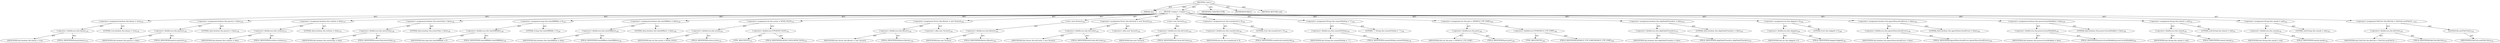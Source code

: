 digraph "&lt;init&gt;" {  
"111669149773" [label = <(METHOD,&lt;init&gt;)> ]
"115964117158" [label = <(PARAM,this)> ]
"25769804186" [label = <(BLOCK,&lt;empty&gt;,&lt;empty&gt;)<SUB>116</SUB>> ]
"30064772738" [label = <(&lt;operator&gt;.assignment,boolean this.binary = true)<SUB>135</SUB>> ]
"30064772739" [label = <(&lt;operator&gt;.fieldAccess,this.binary)<SUB>135</SUB>> ]
"68719478102" [label = <(IDENTIFIER,this,boolean this.binary = true)> ]
"55834575223" [label = <(FIELD_IDENTIFIER,binary,binary)<SUB>135</SUB>> ]
"90194313503" [label = <(LITERAL,true,boolean this.binary = true)<SUB>135</SUB>> ]
"30064772740" [label = <(&lt;operator&gt;.assignment,boolean this.passive = false)<SUB>136</SUB>> ]
"30064772741" [label = <(&lt;operator&gt;.fieldAccess,this.passive)<SUB>136</SUB>> ]
"68719478103" [label = <(IDENTIFIER,this,boolean this.passive = false)> ]
"55834575224" [label = <(FIELD_IDENTIFIER,passive,passive)<SUB>136</SUB>> ]
"90194313504" [label = <(LITERAL,false,boolean this.passive = false)<SUB>136</SUB>> ]
"30064772742" [label = <(&lt;operator&gt;.assignment,boolean this.verbose = false)<SUB>137</SUB>> ]
"30064772743" [label = <(&lt;operator&gt;.fieldAccess,this.verbose)<SUB>137</SUB>> ]
"68719478104" [label = <(IDENTIFIER,this,boolean this.verbose = false)> ]
"55834575225" [label = <(FIELD_IDENTIFIER,verbose,verbose)<SUB>137</SUB>> ]
"90194313505" [label = <(LITERAL,false,boolean this.verbose = false)<SUB>137</SUB>> ]
"30064772744" [label = <(&lt;operator&gt;.assignment,boolean this.newerOnly = false)<SUB>138</SUB>> ]
"30064772745" [label = <(&lt;operator&gt;.fieldAccess,this.newerOnly)<SUB>138</SUB>> ]
"68719478105" [label = <(IDENTIFIER,this,boolean this.newerOnly = false)> ]
"55834575226" [label = <(FIELD_IDENTIFIER,newerOnly,newerOnly)<SUB>138</SUB>> ]
"90194313506" [label = <(LITERAL,false,boolean this.newerOnly = false)<SUB>138</SUB>> ]
"30064772746" [label = <(&lt;operator&gt;.assignment,long this.timeDiffMillis = 0)<SUB>139</SUB>> ]
"30064772747" [label = <(&lt;operator&gt;.fieldAccess,this.timeDiffMillis)<SUB>139</SUB>> ]
"68719478106" [label = <(IDENTIFIER,this,long this.timeDiffMillis = 0)> ]
"55834575227" [label = <(FIELD_IDENTIFIER,timeDiffMillis,timeDiffMillis)<SUB>139</SUB>> ]
"90194313507" [label = <(LITERAL,0,long this.timeDiffMillis = 0)<SUB>139</SUB>> ]
"30064772748" [label = <(&lt;operator&gt;.assignment,boolean this.timeDiffAuto = false)<SUB>140</SUB>> ]
"30064772749" [label = <(&lt;operator&gt;.fieldAccess,this.timeDiffAuto)<SUB>140</SUB>> ]
"68719478107" [label = <(IDENTIFIER,this,boolean this.timeDiffAuto = false)> ]
"55834575228" [label = <(FIELD_IDENTIFIER,timeDiffAuto,timeDiffAuto)<SUB>140</SUB>> ]
"90194313508" [label = <(LITERAL,false,boolean this.timeDiffAuto = false)<SUB>140</SUB>> ]
"30064772750" [label = <(&lt;operator&gt;.assignment,int this.action = SEND_FILES)<SUB>141</SUB>> ]
"30064772751" [label = <(&lt;operator&gt;.fieldAccess,this.action)<SUB>141</SUB>> ]
"68719478108" [label = <(IDENTIFIER,this,int this.action = SEND_FILES)> ]
"55834575229" [label = <(FIELD_IDENTIFIER,action,action)<SUB>141</SUB>> ]
"30064772752" [label = <(&lt;operator&gt;.fieldAccess,FTP.SEND_FILES)<SUB>141</SUB>> ]
"180388626479" [label = <(TYPE_REF,FTP,FTP)<SUB>141</SUB>> ]
"55834575230" [label = <(FIELD_IDENTIFIER,SEND_FILES,SEND_FILES)<SUB>141</SUB>> ]
"30064772753" [label = <(&lt;operator&gt;.assignment,Vector this.filesets = new Vector())<SUB>142</SUB>> ]
"30064772754" [label = <(&lt;operator&gt;.fieldAccess,this.filesets)<SUB>142</SUB>> ]
"68719478109" [label = <(IDENTIFIER,this,Vector this.filesets = new Vector())> ]
"55834575231" [label = <(FIELD_IDENTIFIER,filesets,filesets)<SUB>142</SUB>> ]
"30064772755" [label = <(&lt;operator&gt;.alloc,new Vector())<SUB>142</SUB>> ]
"30064772756" [label = <(&lt;init&gt;,new Vector())<SUB>142</SUB>> ]
"30064772757" [label = <(&lt;operator&gt;.fieldAccess,this.filesets)<SUB>142</SUB>> ]
"68719478110" [label = <(IDENTIFIER,this,new Vector())> ]
"55834575232" [label = <(FIELD_IDENTIFIER,filesets,filesets)<SUB>142</SUB>> ]
"30064772758" [label = <(&lt;operator&gt;.assignment,Vector this.dirCache = new Vector())<SUB>143</SUB>> ]
"30064772759" [label = <(&lt;operator&gt;.fieldAccess,this.dirCache)<SUB>143</SUB>> ]
"68719478111" [label = <(IDENTIFIER,this,Vector this.dirCache = new Vector())> ]
"55834575233" [label = <(FIELD_IDENTIFIER,dirCache,dirCache)<SUB>143</SUB>> ]
"30064772760" [label = <(&lt;operator&gt;.alloc,new Vector())<SUB>143</SUB>> ]
"30064772761" [label = <(&lt;init&gt;,new Vector())<SUB>143</SUB>> ]
"30064772762" [label = <(&lt;operator&gt;.fieldAccess,this.dirCache)<SUB>143</SUB>> ]
"68719478112" [label = <(IDENTIFIER,this,new Vector())> ]
"55834575234" [label = <(FIELD_IDENTIFIER,dirCache,dirCache)<SUB>143</SUB>> ]
"30064772763" [label = <(&lt;operator&gt;.assignment,int this.transferred = 0)<SUB>144</SUB>> ]
"30064772764" [label = <(&lt;operator&gt;.fieldAccess,this.transferred)<SUB>144</SUB>> ]
"68719478113" [label = <(IDENTIFIER,this,int this.transferred = 0)> ]
"55834575235" [label = <(FIELD_IDENTIFIER,transferred,transferred)<SUB>144</SUB>> ]
"90194313509" [label = <(LITERAL,0,int this.transferred = 0)<SUB>144</SUB>> ]
"30064772765" [label = <(&lt;operator&gt;.assignment,String this.remoteFileSep = &quot;/&quot;)<SUB>145</SUB>> ]
"30064772766" [label = <(&lt;operator&gt;.fieldAccess,this.remoteFileSep)<SUB>145</SUB>> ]
"68719478114" [label = <(IDENTIFIER,this,String this.remoteFileSep = &quot;/&quot;)> ]
"55834575236" [label = <(FIELD_IDENTIFIER,remoteFileSep,remoteFileSep)<SUB>145</SUB>> ]
"90194313510" [label = <(LITERAL,&quot;/&quot;,String this.remoteFileSep = &quot;/&quot;)<SUB>145</SUB>> ]
"30064772767" [label = <(&lt;operator&gt;.assignment,int this.port = DEFAULT_FTP_PORT)<SUB>146</SUB>> ]
"30064772768" [label = <(&lt;operator&gt;.fieldAccess,this.port)<SUB>146</SUB>> ]
"68719478115" [label = <(IDENTIFIER,this,int this.port = DEFAULT_FTP_PORT)> ]
"55834575237" [label = <(FIELD_IDENTIFIER,port,port)<SUB>146</SUB>> ]
"30064772769" [label = <(&lt;operator&gt;.fieldAccess,FTP.DEFAULT_FTP_PORT)<SUB>146</SUB>> ]
"180388626480" [label = <(TYPE_REF,FTP,FTP)<SUB>146</SUB>> ]
"55834575238" [label = <(FIELD_IDENTIFIER,DEFAULT_FTP_PORT,DEFAULT_FTP_PORT)<SUB>146</SUB>> ]
"30064772770" [label = <(&lt;operator&gt;.assignment,boolean this.skipFailedTransfers = false)<SUB>147</SUB>> ]
"30064772771" [label = <(&lt;operator&gt;.fieldAccess,this.skipFailedTransfers)<SUB>147</SUB>> ]
"68719478116" [label = <(IDENTIFIER,this,boolean this.skipFailedTransfers = false)> ]
"55834575239" [label = <(FIELD_IDENTIFIER,skipFailedTransfers,skipFailedTransfers)<SUB>147</SUB>> ]
"90194313511" [label = <(LITERAL,false,boolean this.skipFailedTransfers = false)<SUB>147</SUB>> ]
"30064772772" [label = <(&lt;operator&gt;.assignment,int this.skipped = 0)<SUB>148</SUB>> ]
"30064772773" [label = <(&lt;operator&gt;.fieldAccess,this.skipped)<SUB>148</SUB>> ]
"68719478117" [label = <(IDENTIFIER,this,int this.skipped = 0)> ]
"55834575240" [label = <(FIELD_IDENTIFIER,skipped,skipped)<SUB>148</SUB>> ]
"90194313512" [label = <(LITERAL,0,int this.skipped = 0)<SUB>148</SUB>> ]
"30064772774" [label = <(&lt;operator&gt;.assignment,boolean this.ignoreNoncriticalErrors = false)<SUB>149</SUB>> ]
"30064772775" [label = <(&lt;operator&gt;.fieldAccess,this.ignoreNoncriticalErrors)<SUB>149</SUB>> ]
"68719478118" [label = <(IDENTIFIER,this,boolean this.ignoreNoncriticalErrors = false)> ]
"55834575241" [label = <(FIELD_IDENTIFIER,ignoreNoncriticalErrors,ignoreNoncriticalErrors)<SUB>149</SUB>> ]
"90194313513" [label = <(LITERAL,false,boolean this.ignoreNoncriticalErrors = false)<SUB>149</SUB>> ]
"30064772776" [label = <(&lt;operator&gt;.assignment,boolean this.preserveLastModified = false)<SUB>150</SUB>> ]
"30064772777" [label = <(&lt;operator&gt;.fieldAccess,this.preserveLastModified)<SUB>150</SUB>> ]
"68719478119" [label = <(IDENTIFIER,this,boolean this.preserveLastModified = false)> ]
"55834575242" [label = <(FIELD_IDENTIFIER,preserveLastModified,preserveLastModified)<SUB>150</SUB>> ]
"90194313514" [label = <(LITERAL,false,boolean this.preserveLastModified = false)<SUB>150</SUB>> ]
"30064772778" [label = <(&lt;operator&gt;.assignment,String this.chmod = null)<SUB>151</SUB>> ]
"30064772779" [label = <(&lt;operator&gt;.fieldAccess,this.chmod)<SUB>151</SUB>> ]
"68719478120" [label = <(IDENTIFIER,this,String this.chmod = null)> ]
"55834575243" [label = <(FIELD_IDENTIFIER,chmod,chmod)<SUB>151</SUB>> ]
"90194313515" [label = <(LITERAL,null,String this.chmod = null)<SUB>151</SUB>> ]
"30064772780" [label = <(&lt;operator&gt;.assignment,String this.umask = null)<SUB>152</SUB>> ]
"30064772781" [label = <(&lt;operator&gt;.fieldAccess,this.umask)<SUB>152</SUB>> ]
"68719478121" [label = <(IDENTIFIER,this,String this.umask = null)> ]
"55834575244" [label = <(FIELD_IDENTIFIER,umask,umask)<SUB>152</SUB>> ]
"90194313516" [label = <(LITERAL,null,String this.umask = null)<SUB>152</SUB>> ]
"30064772782" [label = <(&lt;operator&gt;.assignment,FileUtils this.fileUtils = FileUtils.newFileUti...)<SUB>153</SUB>> ]
"30064772783" [label = <(&lt;operator&gt;.fieldAccess,this.fileUtils)<SUB>153</SUB>> ]
"68719478122" [label = <(IDENTIFIER,this,FileUtils this.fileUtils = FileUtils.newFileUti...)> ]
"55834575245" [label = <(FIELD_IDENTIFIER,fileUtils,fileUtils)<SUB>153</SUB>> ]
"30064772784" [label = <(newFileUtils,newFileUtils())<SUB>153</SUB>> ]
"68719478123" [label = <(IDENTIFIER,FileUtils,newFileUtils())<SUB>153</SUB>> ]
"133143986397" [label = <(MODIFIER,CONSTRUCTOR)> ]
"133143986398" [label = <(MODIFIER,PUBLIC)> ]
"128849018957" [label = <(METHOD_RETURN,void)> ]
  "111669149773" -> "115964117158"  [ label = "AST: "] 
  "111669149773" -> "25769804186"  [ label = "AST: "] 
  "111669149773" -> "133143986397"  [ label = "AST: "] 
  "111669149773" -> "133143986398"  [ label = "AST: "] 
  "111669149773" -> "128849018957"  [ label = "AST: "] 
  "25769804186" -> "30064772738"  [ label = "AST: "] 
  "25769804186" -> "30064772740"  [ label = "AST: "] 
  "25769804186" -> "30064772742"  [ label = "AST: "] 
  "25769804186" -> "30064772744"  [ label = "AST: "] 
  "25769804186" -> "30064772746"  [ label = "AST: "] 
  "25769804186" -> "30064772748"  [ label = "AST: "] 
  "25769804186" -> "30064772750"  [ label = "AST: "] 
  "25769804186" -> "30064772753"  [ label = "AST: "] 
  "25769804186" -> "30064772756"  [ label = "AST: "] 
  "25769804186" -> "30064772758"  [ label = "AST: "] 
  "25769804186" -> "30064772761"  [ label = "AST: "] 
  "25769804186" -> "30064772763"  [ label = "AST: "] 
  "25769804186" -> "30064772765"  [ label = "AST: "] 
  "25769804186" -> "30064772767"  [ label = "AST: "] 
  "25769804186" -> "30064772770"  [ label = "AST: "] 
  "25769804186" -> "30064772772"  [ label = "AST: "] 
  "25769804186" -> "30064772774"  [ label = "AST: "] 
  "25769804186" -> "30064772776"  [ label = "AST: "] 
  "25769804186" -> "30064772778"  [ label = "AST: "] 
  "25769804186" -> "30064772780"  [ label = "AST: "] 
  "25769804186" -> "30064772782"  [ label = "AST: "] 
  "30064772738" -> "30064772739"  [ label = "AST: "] 
  "30064772738" -> "90194313503"  [ label = "AST: "] 
  "30064772739" -> "68719478102"  [ label = "AST: "] 
  "30064772739" -> "55834575223"  [ label = "AST: "] 
  "30064772740" -> "30064772741"  [ label = "AST: "] 
  "30064772740" -> "90194313504"  [ label = "AST: "] 
  "30064772741" -> "68719478103"  [ label = "AST: "] 
  "30064772741" -> "55834575224"  [ label = "AST: "] 
  "30064772742" -> "30064772743"  [ label = "AST: "] 
  "30064772742" -> "90194313505"  [ label = "AST: "] 
  "30064772743" -> "68719478104"  [ label = "AST: "] 
  "30064772743" -> "55834575225"  [ label = "AST: "] 
  "30064772744" -> "30064772745"  [ label = "AST: "] 
  "30064772744" -> "90194313506"  [ label = "AST: "] 
  "30064772745" -> "68719478105"  [ label = "AST: "] 
  "30064772745" -> "55834575226"  [ label = "AST: "] 
  "30064772746" -> "30064772747"  [ label = "AST: "] 
  "30064772746" -> "90194313507"  [ label = "AST: "] 
  "30064772747" -> "68719478106"  [ label = "AST: "] 
  "30064772747" -> "55834575227"  [ label = "AST: "] 
  "30064772748" -> "30064772749"  [ label = "AST: "] 
  "30064772748" -> "90194313508"  [ label = "AST: "] 
  "30064772749" -> "68719478107"  [ label = "AST: "] 
  "30064772749" -> "55834575228"  [ label = "AST: "] 
  "30064772750" -> "30064772751"  [ label = "AST: "] 
  "30064772750" -> "30064772752"  [ label = "AST: "] 
  "30064772751" -> "68719478108"  [ label = "AST: "] 
  "30064772751" -> "55834575229"  [ label = "AST: "] 
  "30064772752" -> "180388626479"  [ label = "AST: "] 
  "30064772752" -> "55834575230"  [ label = "AST: "] 
  "30064772753" -> "30064772754"  [ label = "AST: "] 
  "30064772753" -> "30064772755"  [ label = "AST: "] 
  "30064772754" -> "68719478109"  [ label = "AST: "] 
  "30064772754" -> "55834575231"  [ label = "AST: "] 
  "30064772756" -> "30064772757"  [ label = "AST: "] 
  "30064772757" -> "68719478110"  [ label = "AST: "] 
  "30064772757" -> "55834575232"  [ label = "AST: "] 
  "30064772758" -> "30064772759"  [ label = "AST: "] 
  "30064772758" -> "30064772760"  [ label = "AST: "] 
  "30064772759" -> "68719478111"  [ label = "AST: "] 
  "30064772759" -> "55834575233"  [ label = "AST: "] 
  "30064772761" -> "30064772762"  [ label = "AST: "] 
  "30064772762" -> "68719478112"  [ label = "AST: "] 
  "30064772762" -> "55834575234"  [ label = "AST: "] 
  "30064772763" -> "30064772764"  [ label = "AST: "] 
  "30064772763" -> "90194313509"  [ label = "AST: "] 
  "30064772764" -> "68719478113"  [ label = "AST: "] 
  "30064772764" -> "55834575235"  [ label = "AST: "] 
  "30064772765" -> "30064772766"  [ label = "AST: "] 
  "30064772765" -> "90194313510"  [ label = "AST: "] 
  "30064772766" -> "68719478114"  [ label = "AST: "] 
  "30064772766" -> "55834575236"  [ label = "AST: "] 
  "30064772767" -> "30064772768"  [ label = "AST: "] 
  "30064772767" -> "30064772769"  [ label = "AST: "] 
  "30064772768" -> "68719478115"  [ label = "AST: "] 
  "30064772768" -> "55834575237"  [ label = "AST: "] 
  "30064772769" -> "180388626480"  [ label = "AST: "] 
  "30064772769" -> "55834575238"  [ label = "AST: "] 
  "30064772770" -> "30064772771"  [ label = "AST: "] 
  "30064772770" -> "90194313511"  [ label = "AST: "] 
  "30064772771" -> "68719478116"  [ label = "AST: "] 
  "30064772771" -> "55834575239"  [ label = "AST: "] 
  "30064772772" -> "30064772773"  [ label = "AST: "] 
  "30064772772" -> "90194313512"  [ label = "AST: "] 
  "30064772773" -> "68719478117"  [ label = "AST: "] 
  "30064772773" -> "55834575240"  [ label = "AST: "] 
  "30064772774" -> "30064772775"  [ label = "AST: "] 
  "30064772774" -> "90194313513"  [ label = "AST: "] 
  "30064772775" -> "68719478118"  [ label = "AST: "] 
  "30064772775" -> "55834575241"  [ label = "AST: "] 
  "30064772776" -> "30064772777"  [ label = "AST: "] 
  "30064772776" -> "90194313514"  [ label = "AST: "] 
  "30064772777" -> "68719478119"  [ label = "AST: "] 
  "30064772777" -> "55834575242"  [ label = "AST: "] 
  "30064772778" -> "30064772779"  [ label = "AST: "] 
  "30064772778" -> "90194313515"  [ label = "AST: "] 
  "30064772779" -> "68719478120"  [ label = "AST: "] 
  "30064772779" -> "55834575243"  [ label = "AST: "] 
  "30064772780" -> "30064772781"  [ label = "AST: "] 
  "30064772780" -> "90194313516"  [ label = "AST: "] 
  "30064772781" -> "68719478121"  [ label = "AST: "] 
  "30064772781" -> "55834575244"  [ label = "AST: "] 
  "30064772782" -> "30064772783"  [ label = "AST: "] 
  "30064772782" -> "30064772784"  [ label = "AST: "] 
  "30064772783" -> "68719478122"  [ label = "AST: "] 
  "30064772783" -> "55834575245"  [ label = "AST: "] 
  "30064772784" -> "68719478123"  [ label = "AST: "] 
  "111669149773" -> "115964117158"  [ label = "DDG: "] 
}
